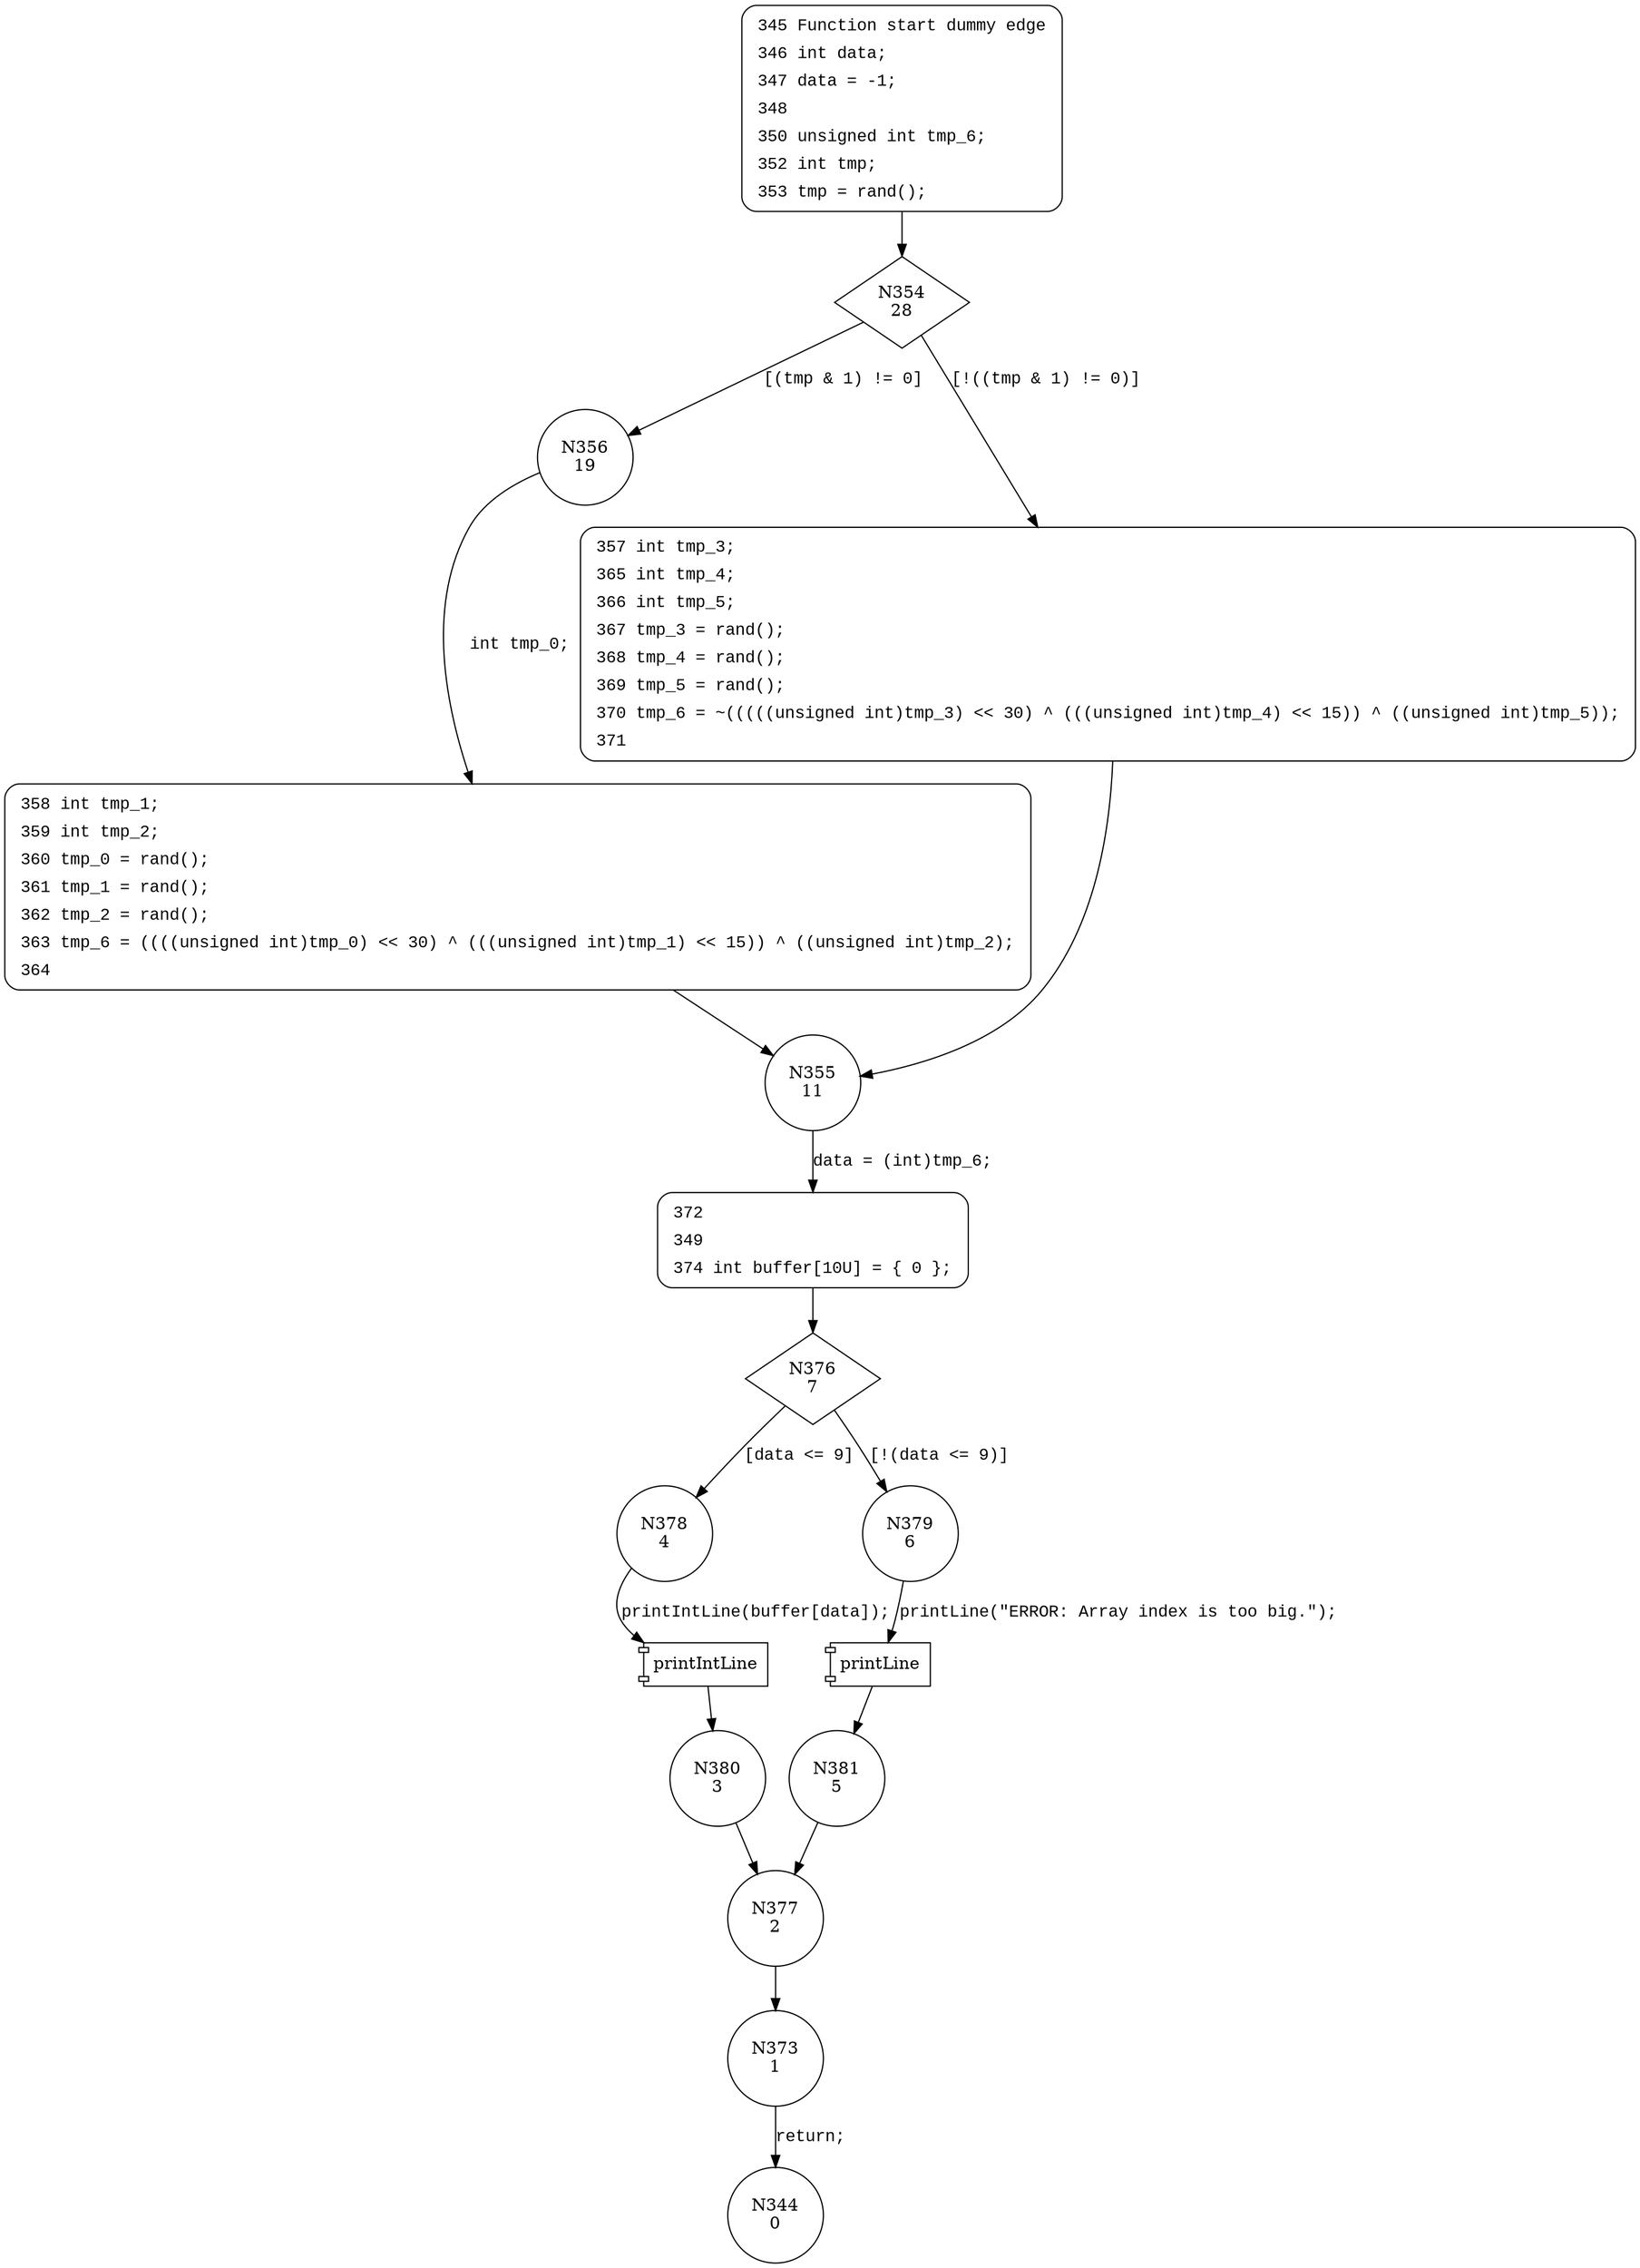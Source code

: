 digraph CWE127_Buffer_Underread__CWE839_rand_04_bad {
354 [shape="diamond" label="N354\n28"]
356 [shape="circle" label="N356\n19"]
357 [shape="circle" label="N357\n27"]
355 [shape="circle" label="N355\n11"]
372 [shape="circle" label="N372\n10"]
376 [shape="diamond" label="N376\n7"]
378 [shape="circle" label="N378\n4"]
379 [shape="circle" label="N379\n6"]
381 [shape="circle" label="N381\n5"]
377 [shape="circle" label="N377\n2"]
373 [shape="circle" label="N373\n1"]
380 [shape="circle" label="N380\n3"]
358 [shape="circle" label="N358\n18"]
344 [shape="circle" label="N344\n0"]
345 [style="filled,bold" penwidth="1" fillcolor="white" fontname="Courier New" shape="Mrecord" label=<<table border="0" cellborder="0" cellpadding="3" bgcolor="white"><tr><td align="right">345</td><td align="left">Function start dummy edge</td></tr><tr><td align="right">346</td><td align="left">int data;</td></tr><tr><td align="right">347</td><td align="left">data = -1;</td></tr><tr><td align="right">348</td><td align="left"></td></tr><tr><td align="right">350</td><td align="left">unsigned int tmp_6;</td></tr><tr><td align="right">352</td><td align="left">int tmp;</td></tr><tr><td align="right">353</td><td align="left">tmp = rand();</td></tr></table>>]
345 -> 354[label=""]
357 [style="filled,bold" penwidth="1" fillcolor="white" fontname="Courier New" shape="Mrecord" label=<<table border="0" cellborder="0" cellpadding="3" bgcolor="white"><tr><td align="right">357</td><td align="left">int tmp_3;</td></tr><tr><td align="right">365</td><td align="left">int tmp_4;</td></tr><tr><td align="right">366</td><td align="left">int tmp_5;</td></tr><tr><td align="right">367</td><td align="left">tmp_3 = rand();</td></tr><tr><td align="right">368</td><td align="left">tmp_4 = rand();</td></tr><tr><td align="right">369</td><td align="left">tmp_5 = rand();</td></tr><tr><td align="right">370</td><td align="left">tmp_6 = ~(((((unsigned int)tmp_3) &lt;&lt; 30) ^ (((unsigned int)tmp_4) &lt;&lt; 15)) ^ ((unsigned int)tmp_5));</td></tr><tr><td align="right">371</td><td align="left"></td></tr></table>>]
357 -> 355[label=""]
372 [style="filled,bold" penwidth="1" fillcolor="white" fontname="Courier New" shape="Mrecord" label=<<table border="0" cellborder="0" cellpadding="3" bgcolor="white"><tr><td align="right">372</td><td align="left"></td></tr><tr><td align="right">349</td><td align="left"></td></tr><tr><td align="right">374</td><td align="left">int buffer[10U] = &#123; 0 &#125;;</td></tr></table>>]
372 -> 376[label=""]
358 [style="filled,bold" penwidth="1" fillcolor="white" fontname="Courier New" shape="Mrecord" label=<<table border="0" cellborder="0" cellpadding="3" bgcolor="white"><tr><td align="right">358</td><td align="left">int tmp_1;</td></tr><tr><td align="right">359</td><td align="left">int tmp_2;</td></tr><tr><td align="right">360</td><td align="left">tmp_0 = rand();</td></tr><tr><td align="right">361</td><td align="left">tmp_1 = rand();</td></tr><tr><td align="right">362</td><td align="left">tmp_2 = rand();</td></tr><tr><td align="right">363</td><td align="left">tmp_6 = ((((unsigned int)tmp_0) &lt;&lt; 30) ^ (((unsigned int)tmp_1) &lt;&lt; 15)) ^ ((unsigned int)tmp_2);</td></tr><tr><td align="right">364</td><td align="left"></td></tr></table>>]
358 -> 355[label=""]
354 -> 356 [label="[(tmp & 1) != 0]" fontname="Courier New"]
354 -> 357 [label="[!((tmp & 1) != 0)]" fontname="Courier New"]
355 -> 372 [label="data = (int)tmp_6;" fontname="Courier New"]
376 -> 378 [label="[data <= 9]" fontname="Courier New"]
376 -> 379 [label="[!(data <= 9)]" fontname="Courier New"]
100023 [shape="component" label="printLine"]
379 -> 100023 [label="printLine(\"ERROR: Array index is too big.\");" fontname="Courier New"]
100023 -> 381 [label="" fontname="Courier New"]
377 -> 373 [label="" fontname="Courier New"]
100024 [shape="component" label="printIntLine"]
378 -> 100024 [label="printIntLine(buffer[data]);" fontname="Courier New"]
100024 -> 380 [label="" fontname="Courier New"]
356 -> 358 [label="int tmp_0;" fontname="Courier New"]
381 -> 377 [label="" fontname="Courier New"]
373 -> 344 [label="return;" fontname="Courier New"]
380 -> 377 [label="" fontname="Courier New"]
}